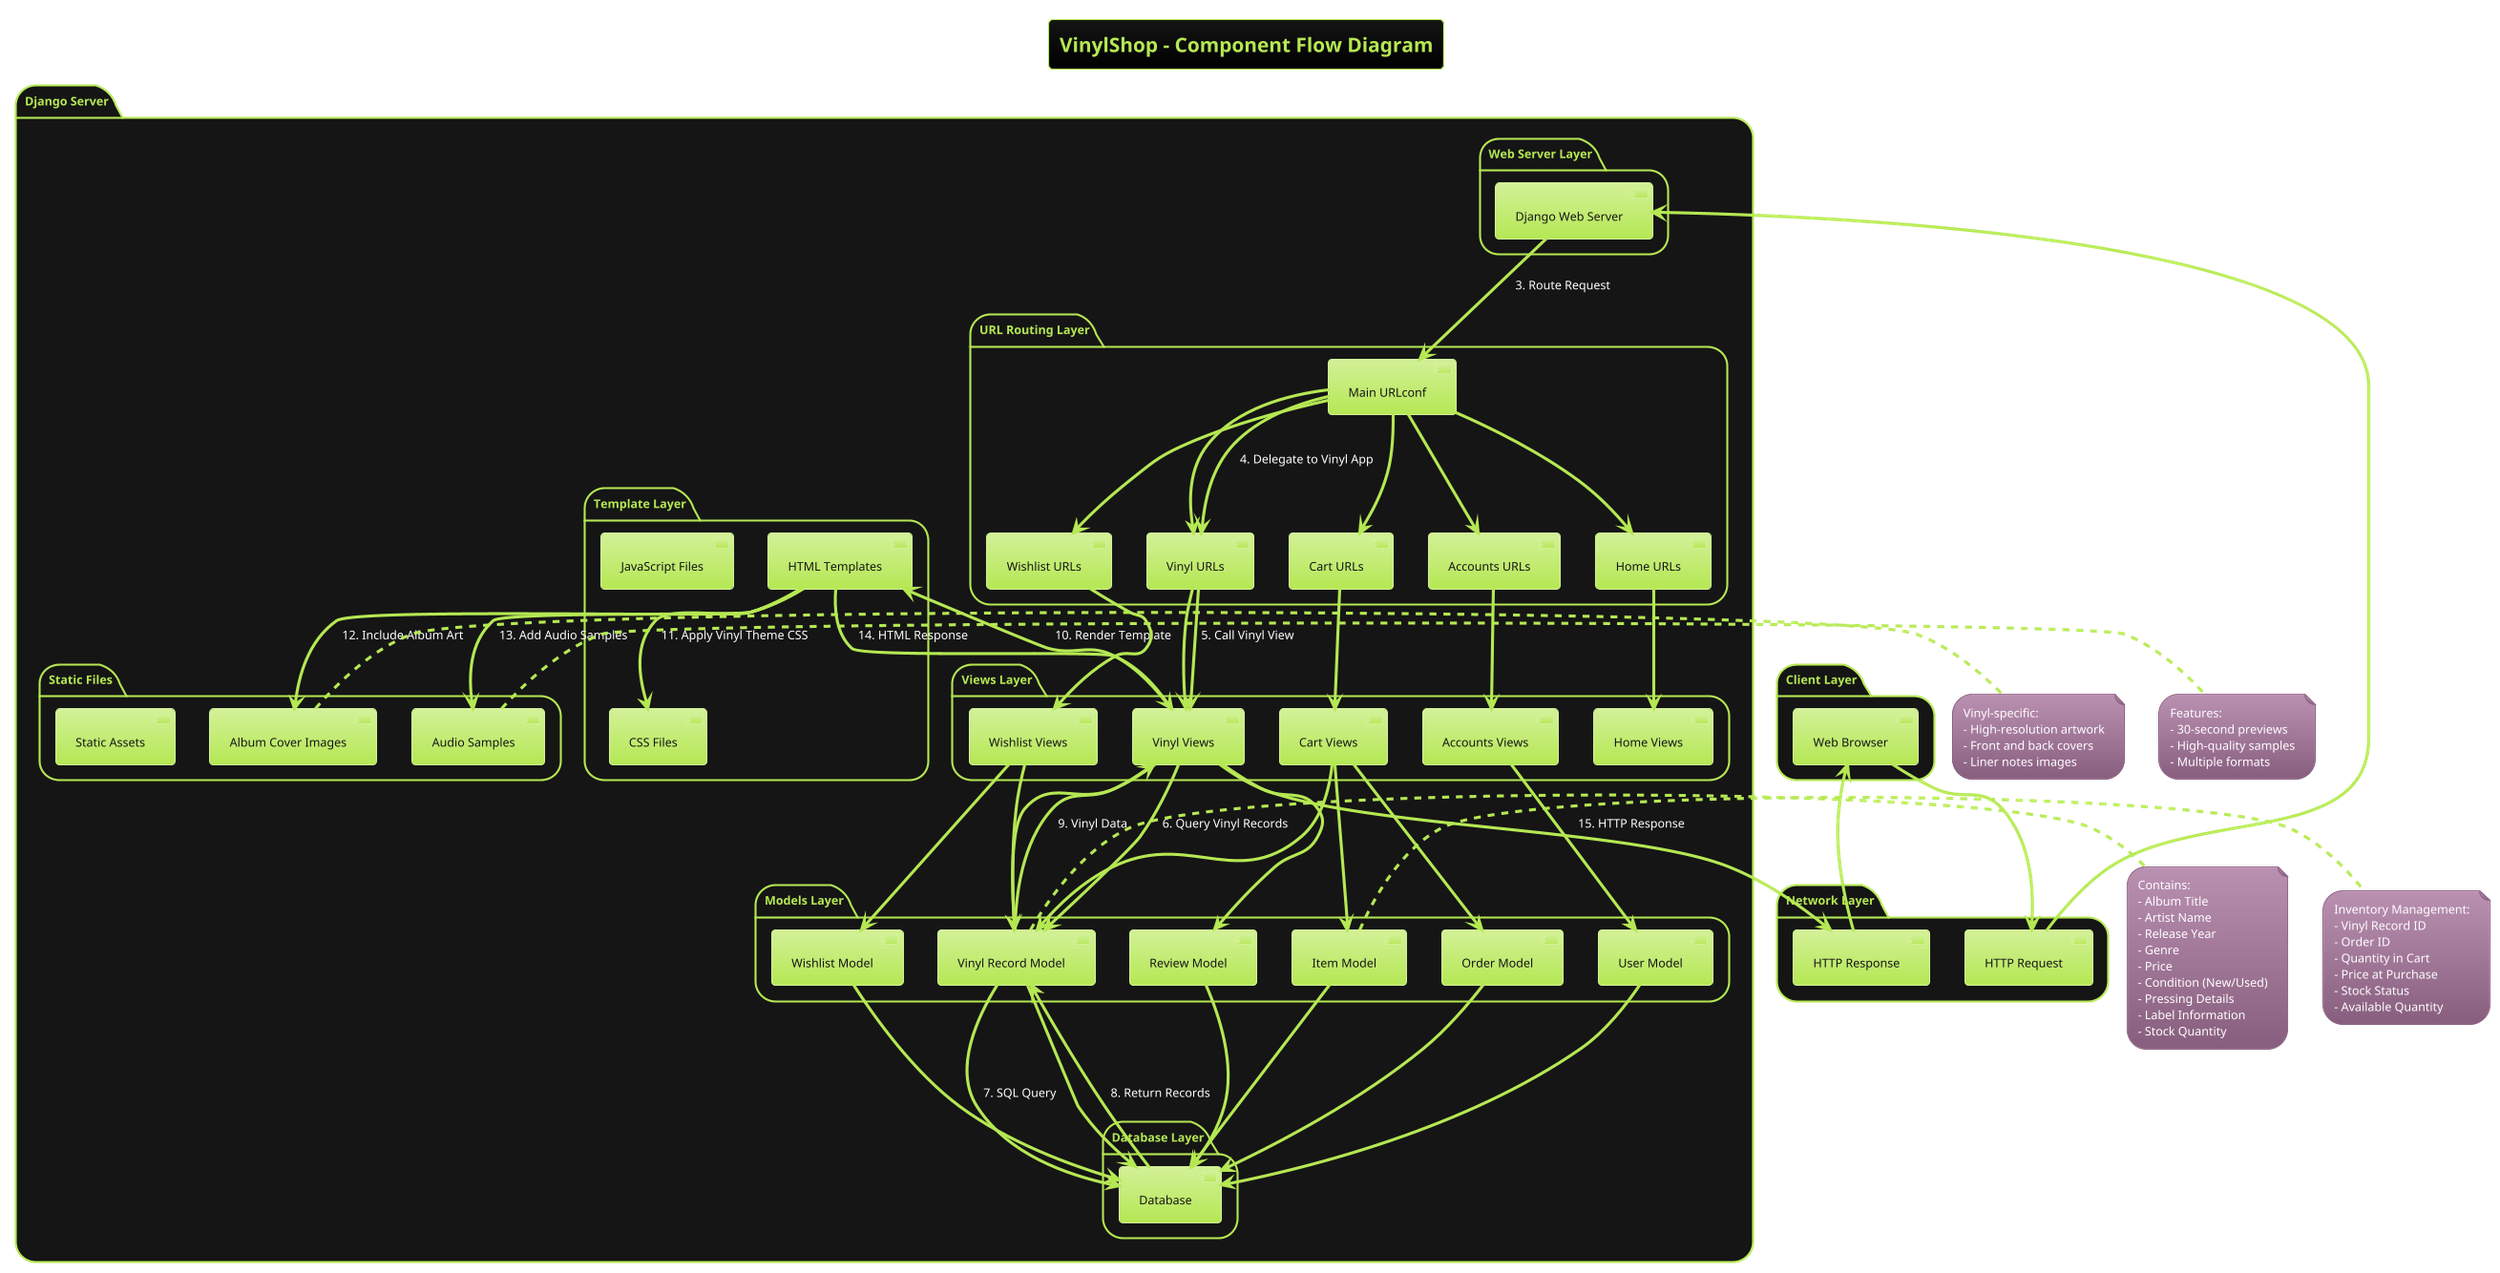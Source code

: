 @startuml VinylShop_Component_Flow_Diagram
!theme hacker
title VinylShop - Component Flow Diagram

package "Client Layer" {
    [Web Browser] as Browser
}

package "Network Layer" {
    [HTTP Request] as Request
    [HTTP Response] as Response
}

package "Django Server" {
    
    package "Web Server Layer" {
        [Django Web Server] as WebServer
    }
    
    package "URL Routing Layer" {
        [Main URLconf] as MainRouter
        [Home URLs] as HomeRouter
        [Vinyl URLs] as VinylRouter
        [Cart URLs] as CartRouter
        [Accounts URLs] as AccountsRouter
        [Wishlist URLs] as WishlistRouter
    }
    
    package "Views Layer" {
        [Home Views] as HomeViews
        [Vinyl Views] as VinylViews
        [Cart Views] as CartViews
        [Accounts Views] as AccountsViews
        [Wishlist Views] as WishlistViews
    }
    
    package "Models Layer" {
        [Vinyl Record Model] as VinylModel
        [User Model] as UserModel
        [Order Model] as OrderModel
        [Item Model] as ItemModel
        [Review Model] as ReviewModel
        [Wishlist Model] as WishlistModel
    }
    
    package "Database Layer" {
        [Database] as Database
    }
    
    package "Template Layer" {
        [HTML Templates] as Templates
        [CSS Files] as Styles
        [JavaScript Files] as Scripts
    }
    
    package "Static Files" {
        [Album Cover Images] as AlbumCovers
        [Audio Samples] as AudioFiles
        [Static Assets] as StaticFiles
    }
}

' Request Flow - Customer browsing vinyl records
Browser --> Request : "1. Browse Vinyl"
Request --> WebServer : "2. HTTP Request"
WebServer --> MainRouter : "3. Route Request"
MainRouter --> VinylRouter : "4. Delegate to Vinyl App"
VinylRouter --> VinylViews : "5. Call Vinyl View"

VinylViews --> VinylModel : "6. Query Vinyl Records"
VinylModel --> Database : "7. SQL Query"
Database --> VinylModel : "8. Return Records"
VinylModel --> VinylViews : "9. Vinyl Data"

VinylViews --> Templates : "10. Render Template"
Templates --> Styles : "11. Apply Vinyl Theme CSS"
Templates --> AlbumCovers : "12. Include Album Art"
Templates --> AudioFiles : "13. Add Audio Samples"

' Response Flow
Templates --> VinylViews : "14. HTML Response"
VinylViews --> Response : "15. HTTP Response"
Response --> Browser : "16. Display Vinyl Collection"

' Component Connections
MainRouter --> HomeRouter
MainRouter --> VinylRouter
MainRouter --> CartRouter
MainRouter --> AccountsRouter
MainRouter --> WishlistRouter

HomeRouter --> HomeViews
VinylRouter --> VinylViews
CartRouter --> CartViews
AccountsRouter --> AccountsViews
WishlistRouter --> WishlistViews

' Model connections
VinylViews --> VinylModel
VinylViews --> ReviewModel
CartViews --> OrderModel
CartViews --> ItemModel
CartViews --> VinylModel
AccountsViews --> UserModel
WishlistViews --> WishlistModel
WishlistViews --> VinylModel

' Database connections
VinylModel --> Database
UserModel --> Database
OrderModel --> Database
ItemModel --> Database
ReviewModel --> Database
WishlistModel --> Database

' Additional vinyl-specific flows
note right of VinylModel
    Contains:
    - Album Title
    - Artist Name
    - Release Year
    - Genre
    - Price
    - Condition (New/Used)
    - Pressing Details
    - Label Information
    - Stock Quantity
end note

note right of AudioFiles
    Features:
    - 30-second previews
    - High-quality samples
    - Multiple formats
end note

note right of AlbumCovers
    Vinyl-specific:
    - High-resolution artwork
    - Front and back covers
    - Liner notes images
end note

note right of ItemModel
    Inventory Management:
    - Vinyl Record ID
    - Order ID
    - Quantity in Cart
    - Price at Purchase
    - Stock Status
    - Available Quantity
end note

@enduml
